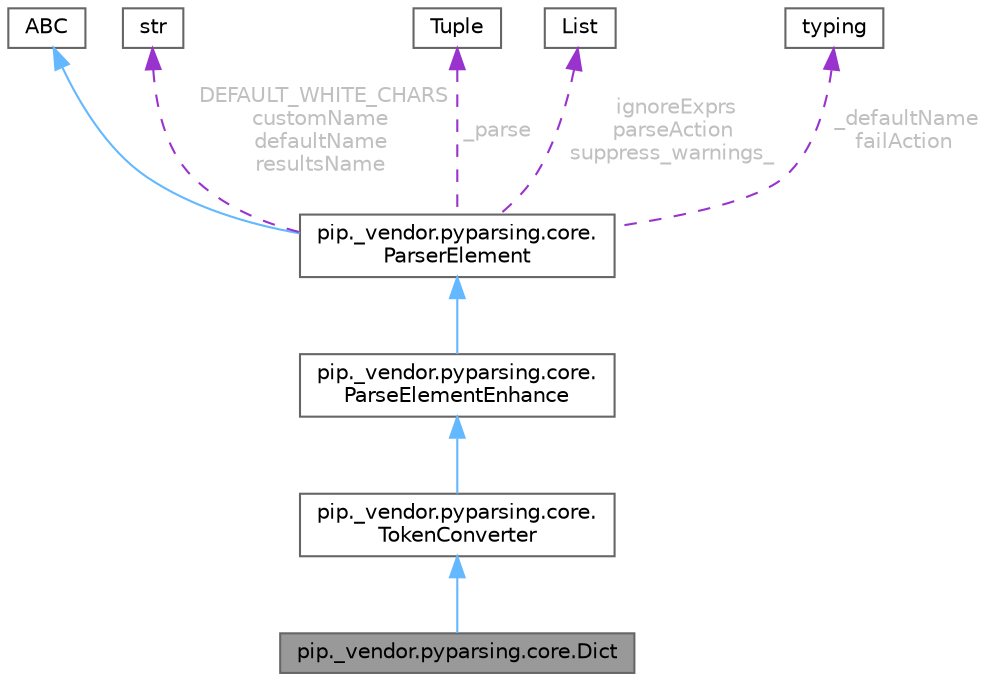 digraph "pip._vendor.pyparsing.core.Dict"
{
 // LATEX_PDF_SIZE
  bgcolor="transparent";
  edge [fontname=Helvetica,fontsize=10,labelfontname=Helvetica,labelfontsize=10];
  node [fontname=Helvetica,fontsize=10,shape=box,height=0.2,width=0.4];
  Node1 [id="Node000001",label="pip._vendor.pyparsing.core.Dict",height=0.2,width=0.4,color="gray40", fillcolor="grey60", style="filled", fontcolor="black",tooltip=" "];
  Node2 -> Node1 [id="edge1_Node000001_Node000002",dir="back",color="steelblue1",style="solid",tooltip=" "];
  Node2 [id="Node000002",label="pip._vendor.pyparsing.core.\lTokenConverter",height=0.2,width=0.4,color="gray40", fillcolor="white", style="filled",URL="$classpip_1_1__vendor_1_1pyparsing_1_1core_1_1_token_converter.html",tooltip=" "];
  Node3 -> Node2 [id="edge2_Node000002_Node000003",dir="back",color="steelblue1",style="solid",tooltip=" "];
  Node3 [id="Node000003",label="pip._vendor.pyparsing.core.\lParseElementEnhance",height=0.2,width=0.4,color="gray40", fillcolor="white", style="filled",URL="$classpip_1_1__vendor_1_1pyparsing_1_1core_1_1_parse_element_enhance.html",tooltip=" "];
  Node4 -> Node3 [id="edge3_Node000003_Node000004",dir="back",color="steelblue1",style="solid",tooltip=" "];
  Node4 [id="Node000004",label="pip._vendor.pyparsing.core.\lParserElement",height=0.2,width=0.4,color="gray40", fillcolor="white", style="filled",URL="$classpip_1_1__vendor_1_1pyparsing_1_1core_1_1_parser_element.html",tooltip=" "];
  Node5 -> Node4 [id="edge4_Node000004_Node000005",dir="back",color="steelblue1",style="solid",tooltip=" "];
  Node5 [id="Node000005",label="ABC",height=0.2,width=0.4,color="gray40", fillcolor="white", style="filled",tooltip=" "];
  Node6 -> Node4 [id="edge5_Node000004_Node000006",dir="back",color="darkorchid3",style="dashed",tooltip=" ",label=" DEFAULT_WHITE_CHARS\ncustomName\ndefaultName\nresultsName",fontcolor="grey" ];
  Node6 [id="Node000006",label="str",height=0.2,width=0.4,color="gray40", fillcolor="white", style="filled",tooltip=" "];
  Node7 -> Node4 [id="edge6_Node000004_Node000007",dir="back",color="darkorchid3",style="dashed",tooltip=" ",label=" _parse",fontcolor="grey" ];
  Node7 [id="Node000007",label="Tuple",height=0.2,width=0.4,color="gray40", fillcolor="white", style="filled",tooltip=" "];
  Node8 -> Node4 [id="edge7_Node000004_Node000008",dir="back",color="darkorchid3",style="dashed",tooltip=" ",label=" ignoreExprs\nparseAction\nsuppress_warnings_",fontcolor="grey" ];
  Node8 [id="Node000008",label="List",height=0.2,width=0.4,color="gray40", fillcolor="white", style="filled",tooltip=" "];
  Node9 -> Node4 [id="edge8_Node000004_Node000009",dir="back",color="darkorchid3",style="dashed",tooltip=" ",label=" _defaultName\nfailAction",fontcolor="grey" ];
  Node9 [id="Node000009",label="typing",height=0.2,width=0.4,color="gray40", fillcolor="white", style="filled",tooltip=" "];
}
